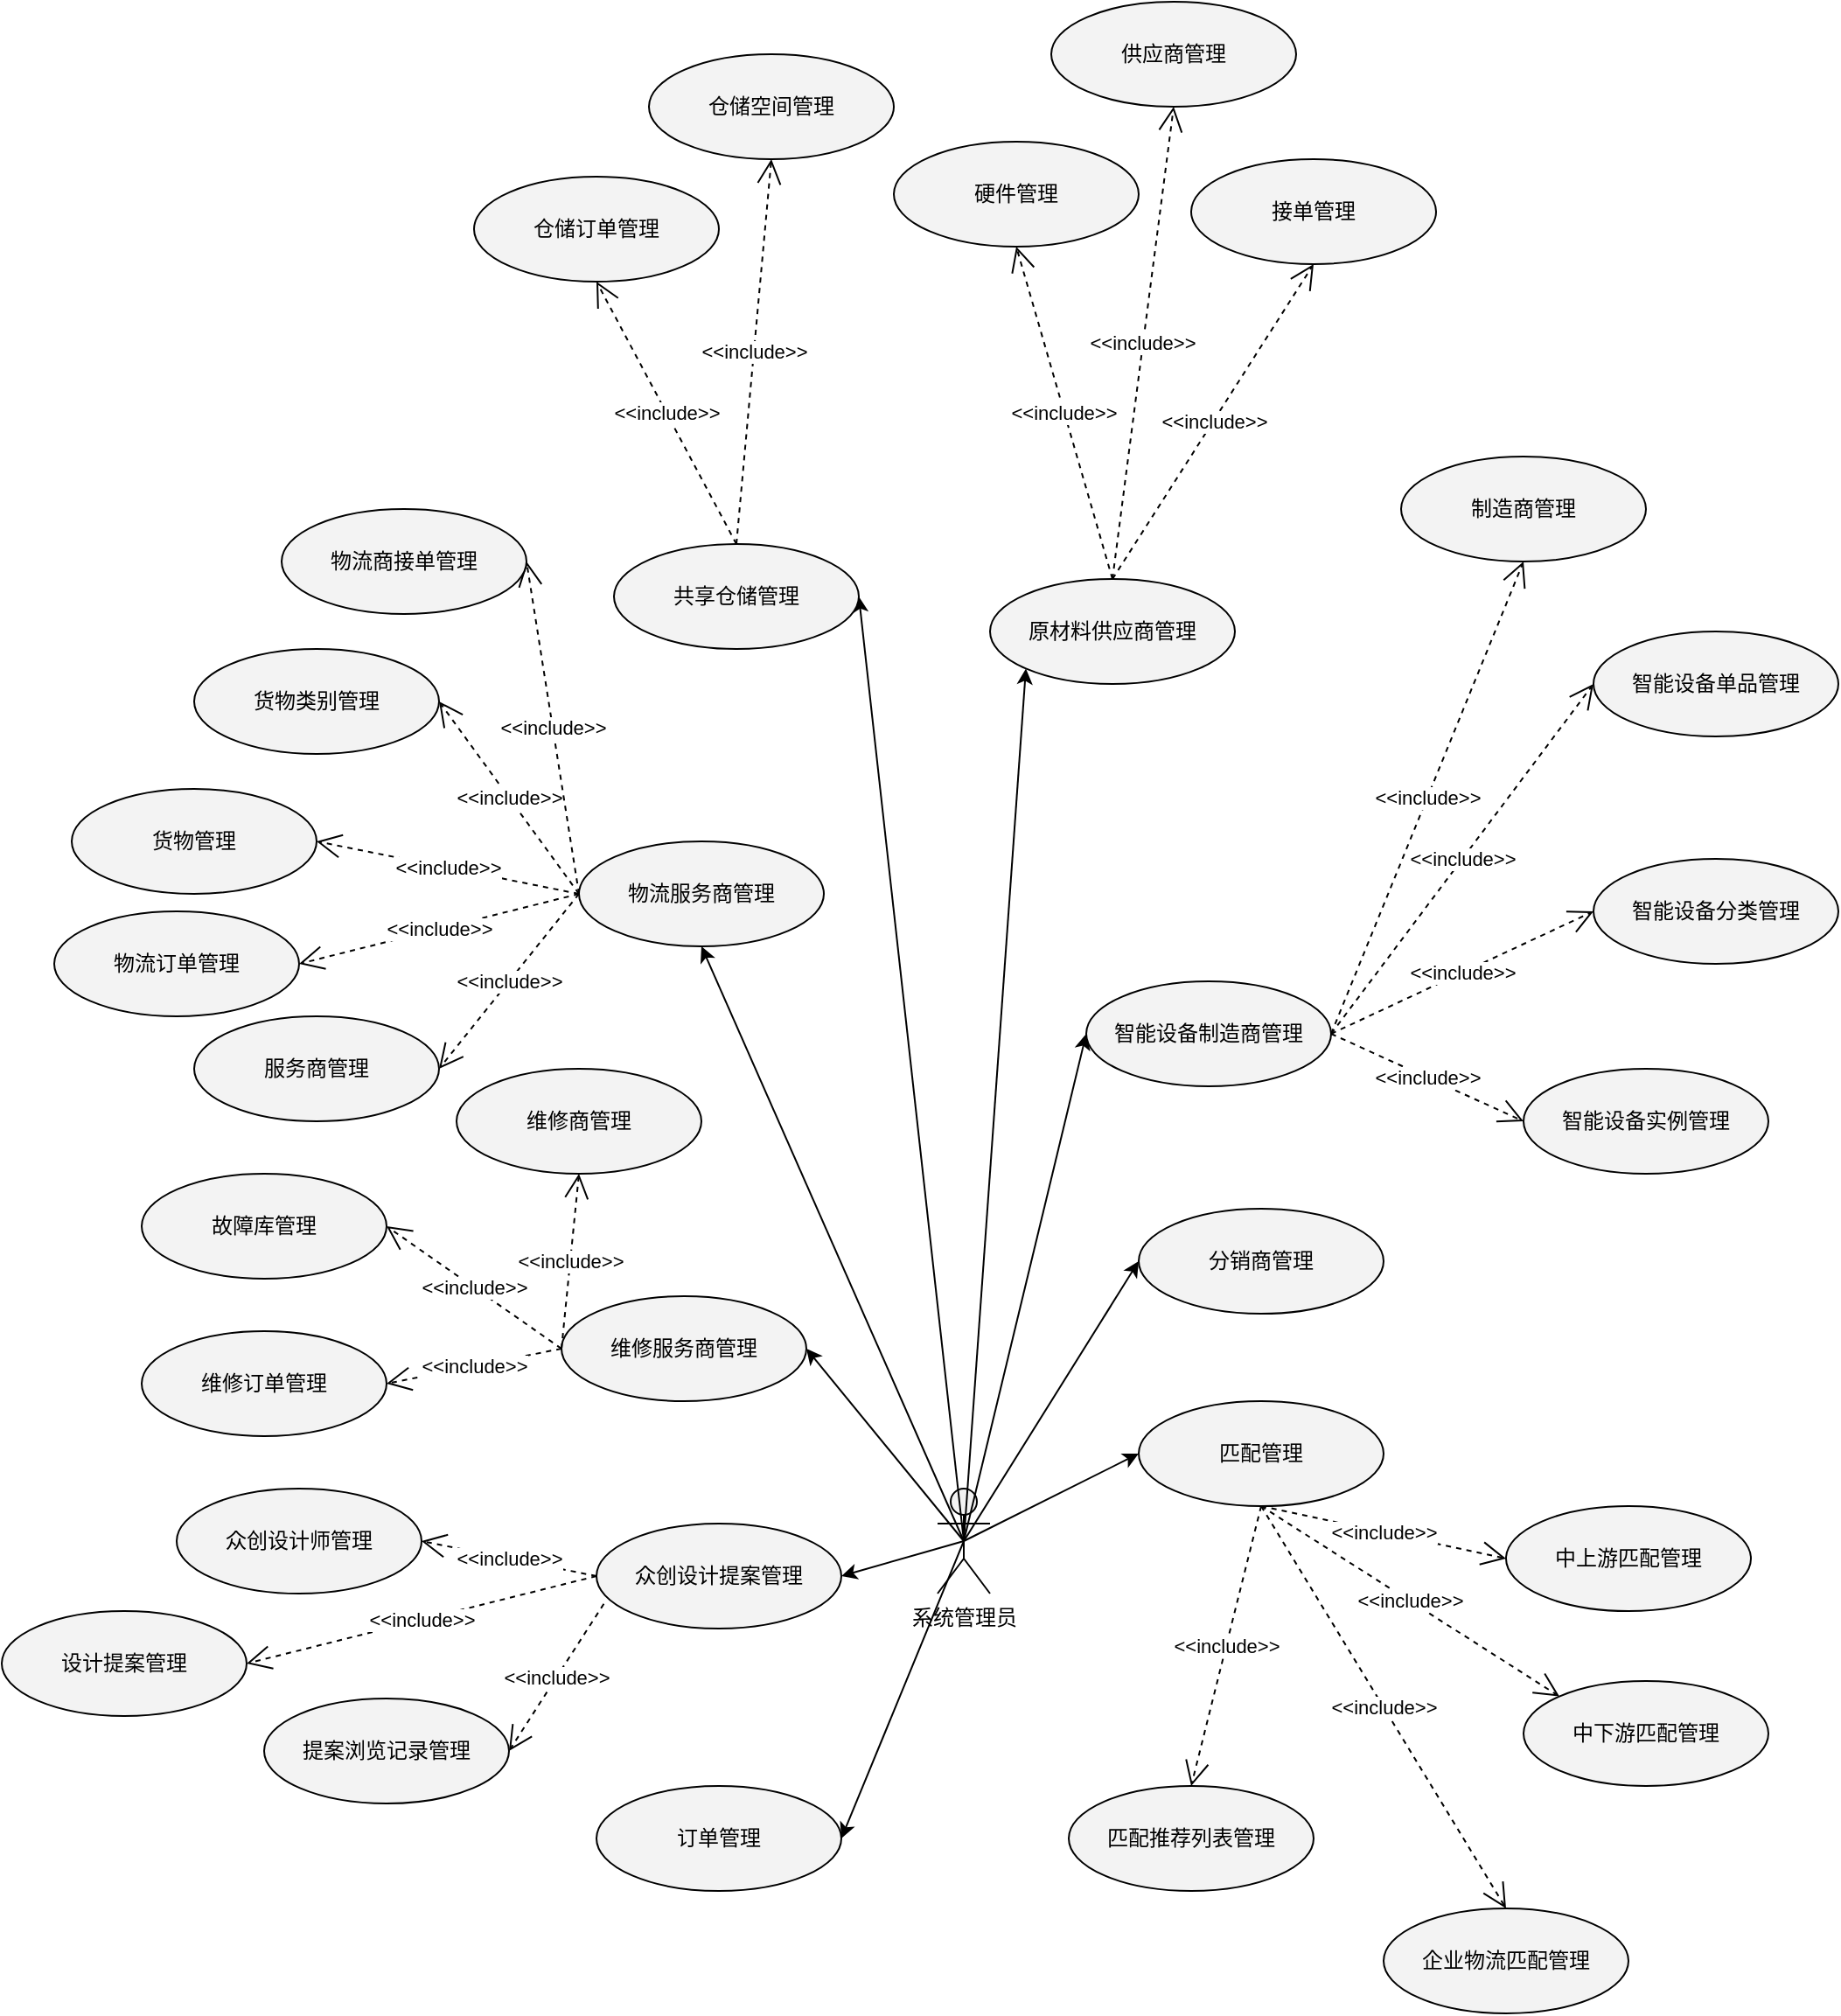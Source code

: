 <mxfile version="27.0.6">
  <diagram name="管理员" id="JXlnEeZQQSt_0MCJWPyT">
    <mxGraphModel dx="2929" dy="4877" grid="1" gridSize="10" guides="1" tooltips="1" connect="1" arrows="1" fold="1" page="1" pageScale="1" pageWidth="2339" pageHeight="3300" math="0" shadow="0">
      <root>
        <mxCell id="0" />
        <mxCell id="1" parent="0" />
        <mxCell id="Dk07cTaiubOUnDSIkbtg-1" value="系统管理员" style="shape=umlActor;verticalLabelPosition=bottom;verticalAlign=top;html=1;outlineConnect=0;fillColor=light-dark(#F3F3F3,#E3E3E3);" parent="1" vertex="1">
          <mxGeometry x="1155" y="610" width="30" height="60" as="geometry" />
        </mxCell>
        <mxCell id="Dk07cTaiubOUnDSIkbtg-3" value="" style="endArrow=classic;html=1;rounded=0;exitX=0.5;exitY=0.5;exitDx=0;exitDy=0;exitPerimeter=0;entryX=0;entryY=1;entryDx=0;entryDy=0;fillColor=light-dark(#F3F3F3,#E3E3E3);" parent="1" source="Dk07cTaiubOUnDSIkbtg-1" target="Dk07cTaiubOUnDSIkbtg-5" edge="1">
          <mxGeometry width="50" height="50" relative="1" as="geometry">
            <mxPoint x="1210" y="640" as="sourcePoint" />
            <mxPoint x="1420" y="520" as="targetPoint" />
          </mxGeometry>
        </mxCell>
        <mxCell id="Dk07cTaiubOUnDSIkbtg-5" value="原材料供应商管理" style="ellipse;whiteSpace=wrap;html=1;fillColor=light-dark(#F3F3F3,#E3E3E3);" parent="1" vertex="1">
          <mxGeometry x="1185" y="90" width="140" height="60" as="geometry" />
        </mxCell>
        <mxCell id="Dk07cTaiubOUnDSIkbtg-17" value="" style="endArrow=classic;html=1;rounded=0;entryX=0;entryY=0.5;entryDx=0;entryDy=0;exitX=0.5;exitY=0.5;exitDx=0;exitDy=0;exitPerimeter=0;fillColor=light-dark(#F3F3F3,#E3E3E3);" parent="1" source="Dk07cTaiubOUnDSIkbtg-1" target="Dk07cTaiubOUnDSIkbtg-18" edge="1">
          <mxGeometry width="50" height="50" relative="1" as="geometry">
            <mxPoint x="330" y="200" as="sourcePoint" />
            <mxPoint x="510" y="90" as="targetPoint" />
          </mxGeometry>
        </mxCell>
        <mxCell id="Dk07cTaiubOUnDSIkbtg-18" value="匹配管理" style="ellipse;whiteSpace=wrap;html=1;fillColor=light-dark(#F3F3F3,#E3E3E3);" parent="1" vertex="1">
          <mxGeometry x="1270" y="560" width="140" height="60" as="geometry" />
        </mxCell>
        <mxCell id="Dk07cTaiubOUnDSIkbtg-19" value="" style="endArrow=classic;html=1;rounded=0;entryX=0;entryY=0.5;entryDx=0;entryDy=0;exitX=0.5;exitY=0.5;exitDx=0;exitDy=0;exitPerimeter=0;fillColor=light-dark(#F3F3F3,#E3E3E3);" parent="1" source="Dk07cTaiubOUnDSIkbtg-1" target="Dk07cTaiubOUnDSIkbtg-20" edge="1">
          <mxGeometry width="50" height="50" relative="1" as="geometry">
            <mxPoint x="340" y="210" as="sourcePoint" />
            <mxPoint x="520" y="100" as="targetPoint" />
          </mxGeometry>
        </mxCell>
        <mxCell id="Dk07cTaiubOUnDSIkbtg-20" value="分销商管理" style="ellipse;whiteSpace=wrap;html=1;fillColor=light-dark(#F3F3F3,#E3E3E3);" parent="1" vertex="1">
          <mxGeometry x="1270" y="450" width="140" height="60" as="geometry" />
        </mxCell>
        <mxCell id="Dk07cTaiubOUnDSIkbtg-21" value="" style="endArrow=classic;html=1;rounded=0;entryX=0;entryY=0.5;entryDx=0;entryDy=0;exitX=0.5;exitY=0.5;exitDx=0;exitDy=0;exitPerimeter=0;fillColor=light-dark(#F3F3F3,#E3E3E3);" parent="1" source="Dk07cTaiubOUnDSIkbtg-1" target="Dk07cTaiubOUnDSIkbtg-22" edge="1">
          <mxGeometry width="50" height="50" relative="1" as="geometry">
            <mxPoint x="350" y="220" as="sourcePoint" />
            <mxPoint x="530" y="110" as="targetPoint" />
          </mxGeometry>
        </mxCell>
        <mxCell id="Dk07cTaiubOUnDSIkbtg-22" value="智能设备制造商管理" style="ellipse;whiteSpace=wrap;html=1;fillColor=light-dark(#F3F3F3,#E3E3E3);" parent="1" vertex="1">
          <mxGeometry x="1240" y="320" width="140" height="60" as="geometry" />
        </mxCell>
        <mxCell id="Dk07cTaiubOUnDSIkbtg-29" value="" style="endArrow=classic;html=1;rounded=0;entryX=1;entryY=0.5;entryDx=0;entryDy=0;exitX=0.5;exitY=0.5;exitDx=0;exitDy=0;exitPerimeter=0;fillColor=light-dark(#F3F3F3,#E3E3E3);" parent="1" source="Dk07cTaiubOUnDSIkbtg-1" target="Dk07cTaiubOUnDSIkbtg-30" edge="1">
          <mxGeometry width="50" height="50" relative="1" as="geometry">
            <mxPoint x="710" y="310" as="sourcePoint" />
            <mxPoint x="150" y="-200" as="targetPoint" />
          </mxGeometry>
        </mxCell>
        <mxCell id="Dk07cTaiubOUnDSIkbtg-30" value="订单管理" style="ellipse;whiteSpace=wrap;html=1;fillColor=light-dark(#F3F3F3,#E3E3E3);" parent="1" vertex="1">
          <mxGeometry x="960" y="780" width="140" height="60" as="geometry" />
        </mxCell>
        <mxCell id="Dk07cTaiubOUnDSIkbtg-31" value="" style="endArrow=classic;html=1;rounded=0;entryX=1;entryY=0.5;entryDx=0;entryDy=0;exitX=0.5;exitY=0.5;exitDx=0;exitDy=0;exitPerimeter=0;fillColor=light-dark(#F3F3F3,#E3E3E3);" parent="1" source="Dk07cTaiubOUnDSIkbtg-1" target="Dk07cTaiubOUnDSIkbtg-32" edge="1">
          <mxGeometry width="50" height="50" relative="1" as="geometry">
            <mxPoint x="720" y="320" as="sourcePoint" />
            <mxPoint x="160" y="-190" as="targetPoint" />
          </mxGeometry>
        </mxCell>
        <mxCell id="Dk07cTaiubOUnDSIkbtg-32" value="众创设计提案管理" style="ellipse;whiteSpace=wrap;html=1;fillColor=light-dark(#F3F3F3,#E3E3E3);" parent="1" vertex="1">
          <mxGeometry x="960" y="630" width="140" height="60" as="geometry" />
        </mxCell>
        <mxCell id="Dk07cTaiubOUnDSIkbtg-33" value="" style="endArrow=classic;html=1;rounded=0;entryX=1;entryY=0.5;entryDx=0;entryDy=0;exitX=0.5;exitY=0.5;exitDx=0;exitDy=0;exitPerimeter=0;fillColor=light-dark(#F3F3F3,#E3E3E3);" parent="1" source="Dk07cTaiubOUnDSIkbtg-1" target="Dk07cTaiubOUnDSIkbtg-34" edge="1">
          <mxGeometry width="50" height="50" relative="1" as="geometry">
            <mxPoint x="730" y="330" as="sourcePoint" />
            <mxPoint x="170" y="-180" as="targetPoint" />
          </mxGeometry>
        </mxCell>
        <mxCell id="Dk07cTaiubOUnDSIkbtg-34" value="维修服务商管理" style="ellipse;whiteSpace=wrap;html=1;fillColor=light-dark(#F3F3F3,#E3E3E3);" parent="1" vertex="1">
          <mxGeometry x="940" y="500" width="140" height="60" as="geometry" />
        </mxCell>
        <mxCell id="Dk07cTaiubOUnDSIkbtg-35" value="" style="endArrow=classic;html=1;rounded=0;entryX=0.5;entryY=1;entryDx=0;entryDy=0;exitX=0.5;exitY=0.5;exitDx=0;exitDy=0;exitPerimeter=0;fillColor=light-dark(#F3F3F3,#E3E3E3);" parent="1" source="Dk07cTaiubOUnDSIkbtg-1" target="Dk07cTaiubOUnDSIkbtg-36" edge="1">
          <mxGeometry width="50" height="50" relative="1" as="geometry">
            <mxPoint x="740" y="340" as="sourcePoint" />
            <mxPoint x="180" y="-170" as="targetPoint" />
          </mxGeometry>
        </mxCell>
        <mxCell id="Dk07cTaiubOUnDSIkbtg-36" value="物流服务商管理" style="ellipse;whiteSpace=wrap;html=1;fillColor=light-dark(#F3F3F3,#E3E3E3);" parent="1" vertex="1">
          <mxGeometry x="950" y="240" width="140" height="60" as="geometry" />
        </mxCell>
        <mxCell id="Dk07cTaiubOUnDSIkbtg-37" value="" style="endArrow=classic;html=1;rounded=0;entryX=1;entryY=0.5;entryDx=0;entryDy=0;exitX=0.5;exitY=0.5;exitDx=0;exitDy=0;exitPerimeter=0;fillColor=light-dark(#F3F3F3,#E3E3E3);" parent="1" source="Dk07cTaiubOUnDSIkbtg-1" target="Dk07cTaiubOUnDSIkbtg-38" edge="1">
          <mxGeometry width="50" height="50" relative="1" as="geometry">
            <mxPoint x="1140" y="670" as="sourcePoint" />
            <mxPoint x="580" y="160" as="targetPoint" />
          </mxGeometry>
        </mxCell>
        <mxCell id="Dk07cTaiubOUnDSIkbtg-38" value="共享仓储管理" style="ellipse;whiteSpace=wrap;html=1;fillColor=light-dark(#F3F3F3,#E3E3E3);" parent="1" vertex="1">
          <mxGeometry x="970" y="70" width="140" height="60" as="geometry" />
        </mxCell>
        <mxCell id="Dk07cTaiubOUnDSIkbtg-64" value="&amp;lt;&amp;lt;include&amp;gt;&amp;gt;" style="endArrow=open;endSize=12;dashed=1;html=1;rounded=0;entryX=1;entryY=0.5;entryDx=0;entryDy=0;exitX=0.03;exitY=0.765;exitDx=0;exitDy=0;exitPerimeter=0;fillColor=light-dark(#F3F3F3,#E3E3E3);" parent="1" source="Dk07cTaiubOUnDSIkbtg-32" target="Dk07cTaiubOUnDSIkbtg-65" edge="1">
          <mxGeometry width="160" relative="1" as="geometry">
            <mxPoint x="590" y="120" as="sourcePoint" />
            <mxPoint x="250" y="-40" as="targetPoint" />
          </mxGeometry>
        </mxCell>
        <mxCell id="Dk07cTaiubOUnDSIkbtg-65" value="提案浏览记录管理" style="ellipse;whiteSpace=wrap;html=1;fillColor=light-dark(#F3F3F3,#E3E3E3);" parent="1" vertex="1">
          <mxGeometry x="770" y="730" width="140" height="60" as="geometry" />
        </mxCell>
        <mxCell id="Dk07cTaiubOUnDSIkbtg-66" value="&amp;lt;&amp;lt;include&amp;gt;&amp;gt;" style="endArrow=open;endSize=12;dashed=1;html=1;rounded=0;entryX=0.5;entryY=0;entryDx=0;entryDy=0;exitX=0.5;exitY=1;exitDx=0;exitDy=0;fillColor=light-dark(#F3F3F3,#E3E3E3);" parent="1" source="Dk07cTaiubOUnDSIkbtg-18" target="Dk07cTaiubOUnDSIkbtg-67" edge="1">
          <mxGeometry width="160" relative="1" as="geometry">
            <mxPoint x="1750" y="110" as="sourcePoint" />
            <mxPoint x="1890" y="90" as="targetPoint" />
          </mxGeometry>
        </mxCell>
        <mxCell id="Dk07cTaiubOUnDSIkbtg-67" value="匹配推荐列表管理" style="ellipse;whiteSpace=wrap;html=1;fillColor=light-dark(#F3F3F3,#E3E3E3);" parent="1" vertex="1">
          <mxGeometry x="1230" y="780" width="140" height="60" as="geometry" />
        </mxCell>
        <mxCell id="Dk07cTaiubOUnDSIkbtg-68" value="&amp;lt;&amp;lt;include&amp;gt;&amp;gt;" style="endArrow=open;endSize=12;dashed=1;html=1;rounded=0;entryX=0.5;entryY=0;entryDx=0;entryDy=0;fillColor=light-dark(#F3F3F3,#E3E3E3);exitX=0.5;exitY=1;exitDx=0;exitDy=0;" parent="1" source="Dk07cTaiubOUnDSIkbtg-18" target="Dk07cTaiubOUnDSIkbtg-69" edge="1">
          <mxGeometry width="160" relative="1" as="geometry">
            <mxPoint x="1320" y="910" as="sourcePoint" />
            <mxPoint x="1900" y="100" as="targetPoint" />
          </mxGeometry>
        </mxCell>
        <mxCell id="Dk07cTaiubOUnDSIkbtg-69" value="企业物流匹配管理" style="ellipse;whiteSpace=wrap;html=1;fillColor=light-dark(#F3F3F3,#E3E3E3);" parent="1" vertex="1">
          <mxGeometry x="1410" y="850" width="140" height="60" as="geometry" />
        </mxCell>
        <mxCell id="Dk07cTaiubOUnDSIkbtg-70" value="&amp;lt;&amp;lt;include&amp;gt;&amp;gt;" style="endArrow=open;endSize=12;dashed=1;html=1;rounded=0;entryX=0;entryY=0;entryDx=0;entryDy=0;exitX=0.5;exitY=1;exitDx=0;exitDy=0;fillColor=light-dark(#F3F3F3,#E3E3E3);" parent="1" source="Dk07cTaiubOUnDSIkbtg-18" target="Dk07cTaiubOUnDSIkbtg-71" edge="1">
          <mxGeometry width="160" relative="1" as="geometry">
            <mxPoint x="1770" y="130" as="sourcePoint" />
            <mxPoint x="1910" y="110" as="targetPoint" />
          </mxGeometry>
        </mxCell>
        <mxCell id="Dk07cTaiubOUnDSIkbtg-71" value="中下游匹配管理" style="ellipse;whiteSpace=wrap;html=1;fillColor=light-dark(#F3F3F3,#E3E3E3);" parent="1" vertex="1">
          <mxGeometry x="1490" y="720" width="140" height="60" as="geometry" />
        </mxCell>
        <mxCell id="Dk07cTaiubOUnDSIkbtg-72" value="&amp;lt;&amp;lt;include&amp;gt;&amp;gt;" style="endArrow=open;endSize=12;dashed=1;html=1;rounded=0;entryX=0;entryY=0.5;entryDx=0;entryDy=0;exitX=0.5;exitY=1;exitDx=0;exitDy=0;fillColor=light-dark(#F3F3F3,#E3E3E3);" parent="1" source="Dk07cTaiubOUnDSIkbtg-18" target="Dk07cTaiubOUnDSIkbtg-73" edge="1">
          <mxGeometry width="160" relative="1" as="geometry">
            <mxPoint x="1780" y="140" as="sourcePoint" />
            <mxPoint x="1920" y="120" as="targetPoint" />
          </mxGeometry>
        </mxCell>
        <mxCell id="Dk07cTaiubOUnDSIkbtg-73" value="中上游匹配管理" style="ellipse;whiteSpace=wrap;html=1;fillColor=light-dark(#F3F3F3,#E3E3E3);" parent="1" vertex="1">
          <mxGeometry x="1480" y="620" width="140" height="60" as="geometry" />
        </mxCell>
        <mxCell id="Dk07cTaiubOUnDSIkbtg-74" value="&amp;lt;&amp;lt;include&amp;gt;&amp;gt;" style="endArrow=open;endSize=12;dashed=1;html=1;rounded=0;entryX=0;entryY=0.5;entryDx=0;entryDy=0;exitX=1;exitY=0.5;exitDx=0;exitDy=0;fillColor=light-dark(#F3F3F3,#E3E3E3);" parent="1" source="Dk07cTaiubOUnDSIkbtg-22" target="Dk07cTaiubOUnDSIkbtg-75" edge="1">
          <mxGeometry width="160" relative="1" as="geometry">
            <mxPoint x="1790" y="150" as="sourcePoint" />
            <mxPoint x="1930" y="130" as="targetPoint" />
          </mxGeometry>
        </mxCell>
        <mxCell id="Dk07cTaiubOUnDSIkbtg-75" value="智能设备实例管理" style="ellipse;whiteSpace=wrap;html=1;fillColor=light-dark(#F3F3F3,#E3E3E3);" parent="1" vertex="1">
          <mxGeometry x="1490" y="370" width="140" height="60" as="geometry" />
        </mxCell>
        <mxCell id="Dk07cTaiubOUnDSIkbtg-76" value="&amp;lt;&amp;lt;include&amp;gt;&amp;gt;" style="endArrow=open;endSize=12;dashed=1;html=1;rounded=0;entryX=0;entryY=0.5;entryDx=0;entryDy=0;exitX=1;exitY=0.5;exitDx=0;exitDy=0;fillColor=light-dark(#F3F3F3,#E3E3E3);" parent="1" source="Dk07cTaiubOUnDSIkbtg-22" target="Dk07cTaiubOUnDSIkbtg-77" edge="1">
          <mxGeometry width="160" relative="1" as="geometry">
            <mxPoint x="1800" y="160" as="sourcePoint" />
            <mxPoint x="1940" y="140" as="targetPoint" />
          </mxGeometry>
        </mxCell>
        <mxCell id="Dk07cTaiubOUnDSIkbtg-77" value="智能设备分类管理" style="ellipse;whiteSpace=wrap;html=1;fillColor=light-dark(#F3F3F3,#E3E3E3);" parent="1" vertex="1">
          <mxGeometry x="1530" y="250" width="140" height="60" as="geometry" />
        </mxCell>
        <mxCell id="Dk07cTaiubOUnDSIkbtg-78" value="&amp;lt;&amp;lt;include&amp;gt;&amp;gt;" style="endArrow=open;endSize=12;dashed=1;html=1;rounded=0;entryX=0;entryY=0.5;entryDx=0;entryDy=0;exitX=1;exitY=0.5;exitDx=0;exitDy=0;fillColor=light-dark(#F3F3F3,#E3E3E3);" parent="1" source="Dk07cTaiubOUnDSIkbtg-22" target="Dk07cTaiubOUnDSIkbtg-79" edge="1">
          <mxGeometry width="160" relative="1" as="geometry">
            <mxPoint x="1810" y="170" as="sourcePoint" />
            <mxPoint x="1950" y="150" as="targetPoint" />
          </mxGeometry>
        </mxCell>
        <mxCell id="Dk07cTaiubOUnDSIkbtg-79" value="智能设备单品管理" style="ellipse;whiteSpace=wrap;html=1;fillColor=light-dark(#F3F3F3,#E3E3E3);" parent="1" vertex="1">
          <mxGeometry x="1530" y="120" width="140" height="60" as="geometry" />
        </mxCell>
        <mxCell id="Dk07cTaiubOUnDSIkbtg-80" value="&amp;lt;&amp;lt;include&amp;gt;&amp;gt;" style="endArrow=open;endSize=12;dashed=1;html=1;rounded=0;entryX=0.5;entryY=1;entryDx=0;entryDy=0;exitX=1;exitY=0.5;exitDx=0;exitDy=0;fillColor=light-dark(#F3F3F3,#E3E3E3);" parent="1" source="Dk07cTaiubOUnDSIkbtg-22" target="Dk07cTaiubOUnDSIkbtg-81" edge="1">
          <mxGeometry width="160" relative="1" as="geometry">
            <mxPoint x="1820" y="180" as="sourcePoint" />
            <mxPoint x="1960" y="160" as="targetPoint" />
          </mxGeometry>
        </mxCell>
        <mxCell id="Dk07cTaiubOUnDSIkbtg-81" value="制造商管理" style="ellipse;whiteSpace=wrap;html=1;fillColor=light-dark(#F3F3F3,#E3E3E3);" parent="1" vertex="1">
          <mxGeometry x="1420" y="20" width="140" height="60" as="geometry" />
        </mxCell>
        <mxCell id="Dk07cTaiubOUnDSIkbtg-82" value="&amp;lt;&amp;lt;include&amp;gt;&amp;gt;" style="endArrow=open;endSize=12;dashed=1;html=1;rounded=0;entryX=0.5;entryY=1;entryDx=0;entryDy=0;exitX=0.5;exitY=0;exitDx=0;exitDy=0;fillColor=light-dark(#F3F3F3,#E3E3E3);" parent="1" source="Dk07cTaiubOUnDSIkbtg-5" target="Dk07cTaiubOUnDSIkbtg-83" edge="1">
          <mxGeometry width="160" relative="1" as="geometry">
            <mxPoint x="1830" y="190" as="sourcePoint" />
            <mxPoint x="1970" y="170" as="targetPoint" />
          </mxGeometry>
        </mxCell>
        <mxCell id="Dk07cTaiubOUnDSIkbtg-83" value="接单管理" style="ellipse;whiteSpace=wrap;html=1;fillColor=light-dark(#F3F3F3,#E3E3E3);" parent="1" vertex="1">
          <mxGeometry x="1300" y="-150" width="140" height="60" as="geometry" />
        </mxCell>
        <mxCell id="Dk07cTaiubOUnDSIkbtg-84" value="&amp;lt;&amp;lt;include&amp;gt;&amp;gt;" style="endArrow=open;endSize=12;dashed=1;html=1;rounded=0;entryX=0.5;entryY=1;entryDx=0;entryDy=0;exitX=0.5;exitY=0;exitDx=0;exitDy=0;fillColor=light-dark(#F3F3F3,#E3E3E3);" parent="1" source="Dk07cTaiubOUnDSIkbtg-5" target="Dk07cTaiubOUnDSIkbtg-85" edge="1">
          <mxGeometry width="160" relative="1" as="geometry">
            <mxPoint x="1840" y="200" as="sourcePoint" />
            <mxPoint x="1980" y="180" as="targetPoint" />
          </mxGeometry>
        </mxCell>
        <mxCell id="Dk07cTaiubOUnDSIkbtg-85" value="供应商管理" style="ellipse;whiteSpace=wrap;html=1;fillColor=light-dark(#F3F3F3,#E3E3E3);" parent="1" vertex="1">
          <mxGeometry x="1220" y="-240" width="140" height="60" as="geometry" />
        </mxCell>
        <mxCell id="Dk07cTaiubOUnDSIkbtg-86" value="&amp;lt;&amp;lt;include&amp;gt;&amp;gt;" style="endArrow=open;endSize=12;dashed=1;html=1;rounded=0;entryX=0.5;entryY=1;entryDx=0;entryDy=0;exitX=0.5;exitY=0;exitDx=0;exitDy=0;fillColor=light-dark(#F3F3F3,#E3E3E3);" parent="1" source="Dk07cTaiubOUnDSIkbtg-5" target="Dk07cTaiubOUnDSIkbtg-87" edge="1">
          <mxGeometry width="160" relative="1" as="geometry">
            <mxPoint x="1850" y="210" as="sourcePoint" />
            <mxPoint x="1990" y="190" as="targetPoint" />
          </mxGeometry>
        </mxCell>
        <mxCell id="Dk07cTaiubOUnDSIkbtg-87" value="硬件管理" style="ellipse;whiteSpace=wrap;html=1;fillColor=light-dark(#F3F3F3,#E3E3E3);" parent="1" vertex="1">
          <mxGeometry x="1130" y="-160" width="140" height="60" as="geometry" />
        </mxCell>
        <mxCell id="Dk07cTaiubOUnDSIkbtg-88" value="&amp;lt;&amp;lt;include&amp;gt;&amp;gt;" style="endArrow=open;endSize=12;dashed=1;html=1;rounded=0;entryX=1;entryY=0.5;entryDx=0;entryDy=0;exitX=0;exitY=0.5;exitDx=0;exitDy=0;fillColor=light-dark(#F3F3F3,#E3E3E3);" parent="1" source="Dk07cTaiubOUnDSIkbtg-32" target="Dk07cTaiubOUnDSIkbtg-89" edge="1">
          <mxGeometry width="160" relative="1" as="geometry">
            <mxPoint x="600" y="130" as="sourcePoint" />
            <mxPoint x="260" y="-30" as="targetPoint" />
          </mxGeometry>
        </mxCell>
        <mxCell id="Dk07cTaiubOUnDSIkbtg-89" value="设计提案管理" style="ellipse;whiteSpace=wrap;html=1;fillColor=light-dark(#F3F3F3,#E3E3E3);" parent="1" vertex="1">
          <mxGeometry x="620" y="680" width="140" height="60" as="geometry" />
        </mxCell>
        <mxCell id="Dk07cTaiubOUnDSIkbtg-90" value="&amp;lt;&amp;lt;include&amp;gt;&amp;gt;" style="endArrow=open;endSize=12;dashed=1;html=1;rounded=0;entryX=1;entryY=0.5;entryDx=0;entryDy=0;exitX=0;exitY=0.5;exitDx=0;exitDy=0;fillColor=light-dark(#F3F3F3,#E3E3E3);" parent="1" source="Dk07cTaiubOUnDSIkbtg-32" target="Dk07cTaiubOUnDSIkbtg-91" edge="1">
          <mxGeometry width="160" relative="1" as="geometry">
            <mxPoint x="610" y="140" as="sourcePoint" />
            <mxPoint x="270" y="-20" as="targetPoint" />
          </mxGeometry>
        </mxCell>
        <mxCell id="Dk07cTaiubOUnDSIkbtg-91" value="众创设计师管理" style="ellipse;whiteSpace=wrap;html=1;fillColor=light-dark(#F3F3F3,#E3E3E3);" parent="1" vertex="1">
          <mxGeometry x="720" y="610" width="140" height="60" as="geometry" />
        </mxCell>
        <mxCell id="Dk07cTaiubOUnDSIkbtg-92" value="&amp;lt;&amp;lt;include&amp;gt;&amp;gt;" style="endArrow=open;endSize=12;dashed=1;html=1;rounded=0;entryX=1;entryY=0.5;entryDx=0;entryDy=0;exitX=0;exitY=0.5;exitDx=0;exitDy=0;fillColor=light-dark(#F3F3F3,#E3E3E3);" parent="1" source="Dk07cTaiubOUnDSIkbtg-34" target="Dk07cTaiubOUnDSIkbtg-93" edge="1">
          <mxGeometry width="160" relative="1" as="geometry">
            <mxPoint x="620" y="150" as="sourcePoint" />
            <mxPoint x="280" y="-10" as="targetPoint" />
          </mxGeometry>
        </mxCell>
        <mxCell id="Dk07cTaiubOUnDSIkbtg-93" value="维修订单管理" style="ellipse;whiteSpace=wrap;html=1;fillColor=light-dark(#F3F3F3,#E3E3E3);" parent="1" vertex="1">
          <mxGeometry x="700" y="520" width="140" height="60" as="geometry" />
        </mxCell>
        <mxCell id="Dk07cTaiubOUnDSIkbtg-94" value="&amp;lt;&amp;lt;include&amp;gt;&amp;gt;" style="endArrow=open;endSize=12;dashed=1;html=1;rounded=0;entryX=1;entryY=0.5;entryDx=0;entryDy=0;exitX=0;exitY=0.5;exitDx=0;exitDy=0;fillColor=light-dark(#F3F3F3,#E3E3E3);" parent="1" source="Dk07cTaiubOUnDSIkbtg-34" target="Dk07cTaiubOUnDSIkbtg-95" edge="1">
          <mxGeometry width="160" relative="1" as="geometry">
            <mxPoint x="630" y="160" as="sourcePoint" />
            <mxPoint x="290" as="targetPoint" />
          </mxGeometry>
        </mxCell>
        <mxCell id="Dk07cTaiubOUnDSIkbtg-95" value="故障库管理" style="ellipse;whiteSpace=wrap;html=1;fillColor=light-dark(#F3F3F3,#E3E3E3);" parent="1" vertex="1">
          <mxGeometry x="700" y="430" width="140" height="60" as="geometry" />
        </mxCell>
        <mxCell id="Dk07cTaiubOUnDSIkbtg-96" value="&amp;lt;&amp;lt;include&amp;gt;&amp;gt;" style="endArrow=open;endSize=12;dashed=1;html=1;rounded=0;entryX=0.5;entryY=1;entryDx=0;entryDy=0;exitX=0;exitY=0.5;exitDx=0;exitDy=0;fillColor=light-dark(#F3F3F3,#E3E3E3);" parent="1" source="Dk07cTaiubOUnDSIkbtg-34" target="Dk07cTaiubOUnDSIkbtg-97" edge="1">
          <mxGeometry width="160" relative="1" as="geometry">
            <mxPoint x="640" y="170" as="sourcePoint" />
            <mxPoint x="300" y="10" as="targetPoint" />
          </mxGeometry>
        </mxCell>
        <mxCell id="Dk07cTaiubOUnDSIkbtg-97" value="维修商管理" style="ellipse;whiteSpace=wrap;html=1;fillColor=light-dark(#F3F3F3,#E3E3E3);" parent="1" vertex="1">
          <mxGeometry x="880" y="370" width="140" height="60" as="geometry" />
        </mxCell>
        <mxCell id="Dk07cTaiubOUnDSIkbtg-98" value="&amp;lt;&amp;lt;include&amp;gt;&amp;gt;" style="endArrow=open;endSize=12;dashed=1;html=1;rounded=0;entryX=1;entryY=0.5;entryDx=0;entryDy=0;exitX=0;exitY=0.5;exitDx=0;exitDy=0;fillColor=light-dark(#F3F3F3,#E3E3E3);" parent="1" source="Dk07cTaiubOUnDSIkbtg-36" target="Dk07cTaiubOUnDSIkbtg-99" edge="1">
          <mxGeometry width="160" relative="1" as="geometry">
            <mxPoint x="740" y="520" as="sourcePoint" />
            <mxPoint x="310" y="20" as="targetPoint" />
          </mxGeometry>
        </mxCell>
        <mxCell id="Dk07cTaiubOUnDSIkbtg-99" value="服务商管理" style="ellipse;whiteSpace=wrap;html=1;fillColor=light-dark(#F3F3F3,#E3E3E3);" parent="1" vertex="1">
          <mxGeometry x="730" y="340" width="140" height="60" as="geometry" />
        </mxCell>
        <mxCell id="Dk07cTaiubOUnDSIkbtg-100" value="&amp;lt;&amp;lt;include&amp;gt;&amp;gt;" style="endArrow=open;endSize=12;dashed=1;html=1;rounded=0;entryX=1;entryY=0.5;entryDx=0;entryDy=0;exitX=0;exitY=0.5;exitDx=0;exitDy=0;fillColor=light-dark(#F3F3F3,#E3E3E3);" parent="1" source="Dk07cTaiubOUnDSIkbtg-36" target="Dk07cTaiubOUnDSIkbtg-101" edge="1">
          <mxGeometry width="160" relative="1" as="geometry">
            <mxPoint x="660" y="190" as="sourcePoint" />
            <mxPoint x="320" y="30" as="targetPoint" />
          </mxGeometry>
        </mxCell>
        <mxCell id="Dk07cTaiubOUnDSIkbtg-101" value="物流订单管理" style="ellipse;whiteSpace=wrap;html=1;fillColor=light-dark(#F3F3F3,#E3E3E3);" parent="1" vertex="1">
          <mxGeometry x="650" y="280" width="140" height="60" as="geometry" />
        </mxCell>
        <mxCell id="Dk07cTaiubOUnDSIkbtg-102" value="&amp;lt;&amp;lt;include&amp;gt;&amp;gt;" style="endArrow=open;endSize=12;dashed=1;html=1;rounded=0;entryX=1;entryY=0.5;entryDx=0;entryDy=0;exitX=0;exitY=0.5;exitDx=0;exitDy=0;fillColor=light-dark(#F3F3F3,#E3E3E3);" parent="1" source="Dk07cTaiubOUnDSIkbtg-36" target="Dk07cTaiubOUnDSIkbtg-103" edge="1">
          <mxGeometry width="160" relative="1" as="geometry">
            <mxPoint x="670" y="200" as="sourcePoint" />
            <mxPoint x="330" y="40" as="targetPoint" />
          </mxGeometry>
        </mxCell>
        <mxCell id="Dk07cTaiubOUnDSIkbtg-103" value="货物类别管理" style="ellipse;whiteSpace=wrap;html=1;fillColor=light-dark(#F3F3F3,#E3E3E3);" parent="1" vertex="1">
          <mxGeometry x="730" y="130" width="140" height="60" as="geometry" />
        </mxCell>
        <mxCell id="Dk07cTaiubOUnDSIkbtg-104" value="&amp;lt;&amp;lt;include&amp;gt;&amp;gt;" style="endArrow=open;endSize=12;dashed=1;html=1;rounded=0;entryX=1;entryY=0.5;entryDx=0;entryDy=0;exitX=0;exitY=0.5;exitDx=0;exitDy=0;fillColor=light-dark(#F3F3F3,#E3E3E3);" parent="1" source="Dk07cTaiubOUnDSIkbtg-36" target="Dk07cTaiubOUnDSIkbtg-105" edge="1">
          <mxGeometry width="160" relative="1" as="geometry">
            <mxPoint x="680" y="210" as="sourcePoint" />
            <mxPoint x="340" y="50" as="targetPoint" />
          </mxGeometry>
        </mxCell>
        <mxCell id="Dk07cTaiubOUnDSIkbtg-105" value="货物管理" style="ellipse;whiteSpace=wrap;html=1;fillColor=light-dark(#F3F3F3,#E3E3E3);" parent="1" vertex="1">
          <mxGeometry x="660" y="210" width="140" height="60" as="geometry" />
        </mxCell>
        <mxCell id="Dk07cTaiubOUnDSIkbtg-106" value="&amp;lt;&amp;lt;include&amp;gt;&amp;gt;" style="endArrow=open;endSize=12;dashed=1;html=1;rounded=0;entryX=1;entryY=0.5;entryDx=0;entryDy=0;exitX=0;exitY=0.5;exitDx=0;exitDy=0;fillColor=light-dark(#F3F3F3,#E3E3E3);" parent="1" source="Dk07cTaiubOUnDSIkbtg-36" target="Dk07cTaiubOUnDSIkbtg-107" edge="1">
          <mxGeometry width="160" relative="1" as="geometry">
            <mxPoint x="690" y="220" as="sourcePoint" />
            <mxPoint x="350" y="60" as="targetPoint" />
          </mxGeometry>
        </mxCell>
        <mxCell id="Dk07cTaiubOUnDSIkbtg-107" value="物流商接单管理" style="ellipse;whiteSpace=wrap;html=1;fillColor=light-dark(#F3F3F3,#E3E3E3);" parent="1" vertex="1">
          <mxGeometry x="780" y="50" width="140" height="60" as="geometry" />
        </mxCell>
        <mxCell id="Dk07cTaiubOUnDSIkbtg-108" value="&amp;lt;&amp;lt;include&amp;gt;&amp;gt;" style="endArrow=open;endSize=12;dashed=1;html=1;rounded=0;entryX=0.5;entryY=1;entryDx=0;entryDy=0;exitX=0.5;exitY=0;exitDx=0;exitDy=0;fillColor=light-dark(#F3F3F3,#E3E3E3);" parent="1" source="Dk07cTaiubOUnDSIkbtg-38" target="Dk07cTaiubOUnDSIkbtg-109" edge="1">
          <mxGeometry width="160" relative="1" as="geometry">
            <mxPoint x="700" y="230" as="sourcePoint" />
            <mxPoint x="360" y="70" as="targetPoint" />
          </mxGeometry>
        </mxCell>
        <mxCell id="Dk07cTaiubOUnDSIkbtg-109" value="仓储订单管理" style="ellipse;whiteSpace=wrap;html=1;fillColor=light-dark(#F3F3F3,#E3E3E3);" parent="1" vertex="1">
          <mxGeometry x="890" y="-140" width="140" height="60" as="geometry" />
        </mxCell>
        <mxCell id="Dk07cTaiubOUnDSIkbtg-110" value="&amp;lt;&amp;lt;include&amp;gt;&amp;gt;" style="endArrow=open;endSize=12;dashed=1;html=1;rounded=0;entryX=0.5;entryY=1;entryDx=0;entryDy=0;exitX=0.5;exitY=0;exitDx=0;exitDy=0;fillColor=light-dark(#F3F3F3,#E3E3E3);" parent="1" source="Dk07cTaiubOUnDSIkbtg-38" target="Dk07cTaiubOUnDSIkbtg-111" edge="1">
          <mxGeometry width="160" relative="1" as="geometry">
            <mxPoint x="710" y="240" as="sourcePoint" />
            <mxPoint x="370" y="80" as="targetPoint" />
          </mxGeometry>
        </mxCell>
        <mxCell id="Dk07cTaiubOUnDSIkbtg-111" value="仓储空间管理" style="ellipse;whiteSpace=wrap;html=1;fillColor=light-dark(#F3F3F3,#E3E3E3);" parent="1" vertex="1">
          <mxGeometry x="990" y="-210" width="140" height="60" as="geometry" />
        </mxCell>
      </root>
    </mxGraphModel>
  </diagram>
</mxfile>

